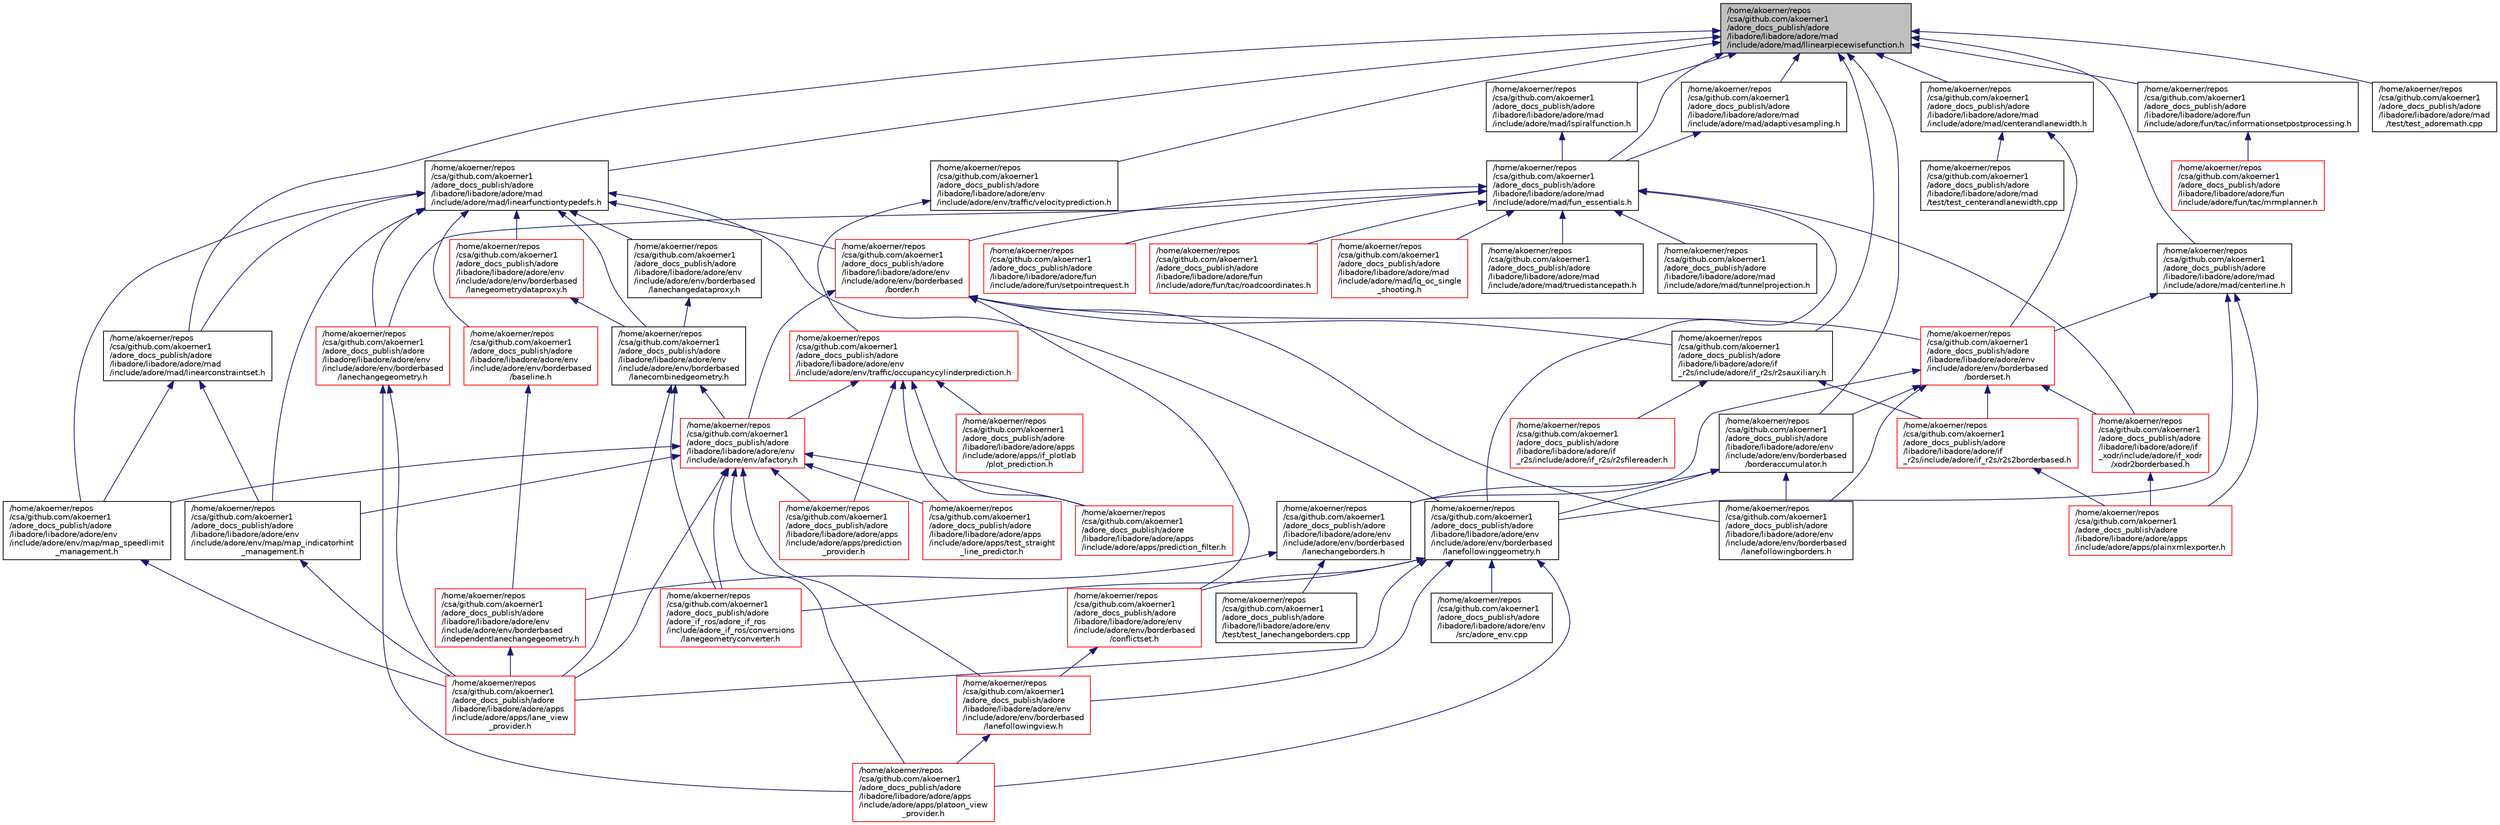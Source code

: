 digraph "/home/akoerner/repos/csa/github.com/akoerner1/adore_docs_publish/adore/libadore/libadore/adore/mad/include/adore/mad/llinearpiecewisefunction.h"
{
 // LATEX_PDF_SIZE
  edge [fontname="Helvetica",fontsize="10",labelfontname="Helvetica",labelfontsize="10"];
  node [fontname="Helvetica",fontsize="10",shape=record];
  Node1 [label="/home/akoerner/repos\l/csa/github.com/akoerner1\l/adore_docs_publish/adore\l/libadore/libadore/adore/mad\l/include/adore/mad/llinearpiecewisefunction.h",height=0.2,width=0.4,color="black", fillcolor="grey75", style="filled", fontcolor="black",tooltip=" "];
  Node1 -> Node2 [dir="back",color="midnightblue",fontsize="10",style="solid",fontname="Helvetica"];
  Node2 [label="/home/akoerner/repos\l/csa/github.com/akoerner1\l/adore_docs_publish/adore\l/libadore/libadore/adore/env\l/include/adore/env/borderbased\l/borderaccumulator.h",height=0.2,width=0.4,color="black", fillcolor="white", style="filled",URL="$borderaccumulator_8h.html",tooltip=" "];
  Node2 -> Node3 [dir="back",color="midnightblue",fontsize="10",style="solid",fontname="Helvetica"];
  Node3 [label="/home/akoerner/repos\l/csa/github.com/akoerner1\l/adore_docs_publish/adore\l/libadore/libadore/adore/env\l/include/adore/env/borderbased\l/lanechangeborders.h",height=0.2,width=0.4,color="black", fillcolor="white", style="filled",URL="$lanechangeborders_8h.html",tooltip=" "];
  Node3 -> Node4 [dir="back",color="midnightblue",fontsize="10",style="solid",fontname="Helvetica"];
  Node4 [label="/home/akoerner/repos\l/csa/github.com/akoerner1\l/adore_docs_publish/adore\l/libadore/libadore/adore/env\l/include/adore/env/borderbased\l/independentlanechangegeometry.h",height=0.2,width=0.4,color="red", fillcolor="white", style="filled",URL="$independentlanechangegeometry_8h.html",tooltip=" "];
  Node4 -> Node5 [dir="back",color="midnightblue",fontsize="10",style="solid",fontname="Helvetica"];
  Node5 [label="/home/akoerner/repos\l/csa/github.com/akoerner1\l/adore_docs_publish/adore\l/libadore/libadore/adore/apps\l/include/adore/apps/lane_view\l_provider.h",height=0.2,width=0.4,color="red", fillcolor="white", style="filled",URL="$lane__view__provider_8h.html",tooltip=" "];
  Node3 -> Node8 [dir="back",color="midnightblue",fontsize="10",style="solid",fontname="Helvetica"];
  Node8 [label="/home/akoerner/repos\l/csa/github.com/akoerner1\l/adore_docs_publish/adore\l/libadore/libadore/adore/env\l/test/test_lanechangeborders.cpp",height=0.2,width=0.4,color="black", fillcolor="white", style="filled",URL="$test__lanechangeborders_8cpp.html",tooltip=" "];
  Node2 -> Node9 [dir="back",color="midnightblue",fontsize="10",style="solid",fontname="Helvetica"];
  Node9 [label="/home/akoerner/repos\l/csa/github.com/akoerner1\l/adore_docs_publish/adore\l/libadore/libadore/adore/env\l/include/adore/env/borderbased\l/lanefollowingborders.h",height=0.2,width=0.4,color="black", fillcolor="white", style="filled",URL="$lanefollowingborders_8h.html",tooltip=" "];
  Node2 -> Node10 [dir="back",color="midnightblue",fontsize="10",style="solid",fontname="Helvetica"];
  Node10 [label="/home/akoerner/repos\l/csa/github.com/akoerner1\l/adore_docs_publish/adore\l/libadore/libadore/adore/env\l/include/adore/env/borderbased\l/lanefollowinggeometry.h",height=0.2,width=0.4,color="black", fillcolor="white", style="filled",URL="$lanefollowinggeometry_8h.html",tooltip=" "];
  Node10 -> Node11 [dir="back",color="midnightblue",fontsize="10",style="solid",fontname="Helvetica"];
  Node11 [label="/home/akoerner/repos\l/csa/github.com/akoerner1\l/adore_docs_publish/adore\l/adore_if_ros/adore_if_ros\l/include/adore_if_ros/conversions\l/lanegeometryconverter.h",height=0.2,width=0.4,color="red", fillcolor="white", style="filled",URL="$lanegeometryconverter_8h.html",tooltip=" "];
  Node10 -> Node5 [dir="back",color="midnightblue",fontsize="10",style="solid",fontname="Helvetica"];
  Node10 -> Node55 [dir="back",color="midnightblue",fontsize="10",style="solid",fontname="Helvetica"];
  Node55 [label="/home/akoerner/repos\l/csa/github.com/akoerner1\l/adore_docs_publish/adore\l/libadore/libadore/adore/apps\l/include/adore/apps/platoon_view\l_provider.h",height=0.2,width=0.4,color="red", fillcolor="white", style="filled",URL="$platoon__view__provider_8h.html",tooltip=" "];
  Node10 -> Node56 [dir="back",color="midnightblue",fontsize="10",style="solid",fontname="Helvetica"];
  Node56 [label="/home/akoerner/repos\l/csa/github.com/akoerner1\l/adore_docs_publish/adore\l/libadore/libadore/adore/env\l/include/adore/env/borderbased\l/conflictset.h",height=0.2,width=0.4,color="red", fillcolor="white", style="filled",URL="$env_2include_2adore_2env_2borderbased_2conflictset_8h.html",tooltip=" "];
  Node56 -> Node60 [dir="back",color="midnightblue",fontsize="10",style="solid",fontname="Helvetica"];
  Node60 [label="/home/akoerner/repos\l/csa/github.com/akoerner1\l/adore_docs_publish/adore\l/libadore/libadore/adore/env\l/include/adore/env/borderbased\l/lanefollowingview.h",height=0.2,width=0.4,color="red", fillcolor="white", style="filled",URL="$lanefollowingview_8h.html",tooltip=" "];
  Node60 -> Node55 [dir="back",color="midnightblue",fontsize="10",style="solid",fontname="Helvetica"];
  Node10 -> Node60 [dir="back",color="midnightblue",fontsize="10",style="solid",fontname="Helvetica"];
  Node10 -> Node64 [dir="back",color="midnightblue",fontsize="10",style="solid",fontname="Helvetica"];
  Node64 [label="/home/akoerner/repos\l/csa/github.com/akoerner1\l/adore_docs_publish/adore\l/libadore/libadore/adore/env\l/src/adore_env.cpp",height=0.2,width=0.4,color="black", fillcolor="white", style="filled",URL="$adore__env_8cpp.html",tooltip=" "];
  Node1 -> Node65 [dir="back",color="midnightblue",fontsize="10",style="solid",fontname="Helvetica"];
  Node65 [label="/home/akoerner/repos\l/csa/github.com/akoerner1\l/adore_docs_publish/adore\l/libadore/libadore/adore/env\l/include/adore/env/traffic/velocityprediction.h",height=0.2,width=0.4,color="black", fillcolor="white", style="filled",URL="$velocityprediction_8h.html",tooltip=" "];
  Node65 -> Node66 [dir="back",color="midnightblue",fontsize="10",style="solid",fontname="Helvetica"];
  Node66 [label="/home/akoerner/repos\l/csa/github.com/akoerner1\l/adore_docs_publish/adore\l/libadore/libadore/adore/env\l/include/adore/env/traffic/occupancycylinderprediction.h",height=0.2,width=0.4,color="red", fillcolor="white", style="filled",URL="$occupancycylinderprediction_8h.html",tooltip=" "];
  Node66 -> Node67 [dir="back",color="midnightblue",fontsize="10",style="solid",fontname="Helvetica"];
  Node67 [label="/home/akoerner/repos\l/csa/github.com/akoerner1\l/adore_docs_publish/adore\l/libadore/libadore/adore/apps\l/include/adore/apps/if_plotlab\l/plot_prediction.h",height=0.2,width=0.4,color="red", fillcolor="white", style="filled",URL="$plot__prediction_8h.html",tooltip=" "];
  Node66 -> Node72 [dir="back",color="midnightblue",fontsize="10",style="solid",fontname="Helvetica"];
  Node72 [label="/home/akoerner/repos\l/csa/github.com/akoerner1\l/adore_docs_publish/adore\l/libadore/libadore/adore/apps\l/include/adore/apps/prediction_filter.h",height=0.2,width=0.4,color="red", fillcolor="white", style="filled",URL="$prediction__filter_8h.html",tooltip=" "];
  Node66 -> Node73 [dir="back",color="midnightblue",fontsize="10",style="solid",fontname="Helvetica"];
  Node73 [label="/home/akoerner/repos\l/csa/github.com/akoerner1\l/adore_docs_publish/adore\l/libadore/libadore/adore/apps\l/include/adore/apps/prediction\l_provider.h",height=0.2,width=0.4,color="red", fillcolor="white", style="filled",URL="$prediction__provider_8h.html",tooltip=" "];
  Node66 -> Node74 [dir="back",color="midnightblue",fontsize="10",style="solid",fontname="Helvetica"];
  Node74 [label="/home/akoerner/repos\l/csa/github.com/akoerner1\l/adore_docs_publish/adore\l/libadore/libadore/adore/apps\l/include/adore/apps/test_straight\l_line_predictor.h",height=0.2,width=0.4,color="red", fillcolor="white", style="filled",URL="$test__straight__line__predictor_8h.html",tooltip=" "];
  Node66 -> Node75 [dir="back",color="midnightblue",fontsize="10",style="solid",fontname="Helvetica"];
  Node75 [label="/home/akoerner/repos\l/csa/github.com/akoerner1\l/adore_docs_publish/adore\l/libadore/libadore/adore/env\l/include/adore/env/afactory.h",height=0.2,width=0.4,color="red", fillcolor="white", style="filled",URL="$env_2include_2adore_2env_2afactory_8h.html",tooltip=" "];
  Node75 -> Node11 [dir="back",color="midnightblue",fontsize="10",style="solid",fontname="Helvetica"];
  Node75 -> Node5 [dir="back",color="midnightblue",fontsize="10",style="solid",fontname="Helvetica"];
  Node75 -> Node55 [dir="back",color="midnightblue",fontsize="10",style="solid",fontname="Helvetica"];
  Node75 -> Node72 [dir="back",color="midnightblue",fontsize="10",style="solid",fontname="Helvetica"];
  Node75 -> Node73 [dir="back",color="midnightblue",fontsize="10",style="solid",fontname="Helvetica"];
  Node75 -> Node74 [dir="back",color="midnightblue",fontsize="10",style="solid",fontname="Helvetica"];
  Node75 -> Node60 [dir="back",color="midnightblue",fontsize="10",style="solid",fontname="Helvetica"];
  Node75 -> Node114 [dir="back",color="midnightblue",fontsize="10",style="solid",fontname="Helvetica"];
  Node114 [label="/home/akoerner/repos\l/csa/github.com/akoerner1\l/adore_docs_publish/adore\l/libadore/libadore/adore/env\l/include/adore/env/map/map_indicatorhint\l_management.h",height=0.2,width=0.4,color="black", fillcolor="white", style="filled",URL="$map__indicatorhint__management_8h.html",tooltip=" "];
  Node114 -> Node5 [dir="back",color="midnightblue",fontsize="10",style="solid",fontname="Helvetica"];
  Node75 -> Node115 [dir="back",color="midnightblue",fontsize="10",style="solid",fontname="Helvetica"];
  Node115 [label="/home/akoerner/repos\l/csa/github.com/akoerner1\l/adore_docs_publish/adore\l/libadore/libadore/adore/env\l/include/adore/env/map/map_speedlimit\l_management.h",height=0.2,width=0.4,color="black", fillcolor="white", style="filled",URL="$map__speedlimit__management_8h.html",tooltip=" "];
  Node115 -> Node5 [dir="back",color="midnightblue",fontsize="10",style="solid",fontname="Helvetica"];
  Node1 -> Node128 [dir="back",color="midnightblue",fontsize="10",style="solid",fontname="Helvetica"];
  Node128 [label="/home/akoerner/repos\l/csa/github.com/akoerner1\l/adore_docs_publish/adore\l/libadore/libadore/adore/fun\l/include/adore/fun/tac/informationsetpostprocessing.h",height=0.2,width=0.4,color="black", fillcolor="white", style="filled",URL="$informationsetpostprocessing_8h.html",tooltip=" "];
  Node128 -> Node129 [dir="back",color="midnightblue",fontsize="10",style="solid",fontname="Helvetica"];
  Node129 [label="/home/akoerner/repos\l/csa/github.com/akoerner1\l/adore_docs_publish/adore\l/libadore/libadore/adore/fun\l/include/adore/fun/tac/mrmplanner.h",height=0.2,width=0.4,color="red", fillcolor="white", style="filled",URL="$mrmplanner_8h.html",tooltip=" "];
  Node1 -> Node134 [dir="back",color="midnightblue",fontsize="10",style="solid",fontname="Helvetica"];
  Node134 [label="/home/akoerner/repos\l/csa/github.com/akoerner1\l/adore_docs_publish/adore\l/libadore/libadore/adore/if\l_r2s/include/adore/if_r2s/r2sauxiliary.h",height=0.2,width=0.4,color="black", fillcolor="white", style="filled",URL="$r2sauxiliary_8h.html",tooltip=" "];
  Node134 -> Node135 [dir="back",color="midnightblue",fontsize="10",style="solid",fontname="Helvetica"];
  Node135 [label="/home/akoerner/repos\l/csa/github.com/akoerner1\l/adore_docs_publish/adore\l/libadore/libadore/adore/if\l_r2s/include/adore/if_r2s/r2s2borderbased.h",height=0.2,width=0.4,color="red", fillcolor="white", style="filled",URL="$r2s2borderbased_8h.html",tooltip=" "];
  Node135 -> Node136 [dir="back",color="midnightblue",fontsize="10",style="solid",fontname="Helvetica"];
  Node136 [label="/home/akoerner/repos\l/csa/github.com/akoerner1\l/adore_docs_publish/adore\l/libadore/libadore/adore/apps\l/include/adore/apps/plainxmlexporter.h",height=0.2,width=0.4,color="red", fillcolor="white", style="filled",URL="$plainxmlexporter_8h.html",tooltip=" "];
  Node134 -> Node139 [dir="back",color="midnightblue",fontsize="10",style="solid",fontname="Helvetica"];
  Node139 [label="/home/akoerner/repos\l/csa/github.com/akoerner1\l/adore_docs_publish/adore\l/libadore/libadore/adore/if\l_r2s/include/adore/if_r2s/r2sfilereader.h",height=0.2,width=0.4,color="red", fillcolor="white", style="filled",URL="$r2sfilereader_8h.html",tooltip=" "];
  Node1 -> Node141 [dir="back",color="midnightblue",fontsize="10",style="solid",fontname="Helvetica"];
  Node141 [label="/home/akoerner/repos\l/csa/github.com/akoerner1\l/adore_docs_publish/adore\l/libadore/libadore/adore/mad\l/include/adore/mad/adaptivesampling.h",height=0.2,width=0.4,color="black", fillcolor="white", style="filled",URL="$adaptivesampling_8h.html",tooltip=" "];
  Node141 -> Node142 [dir="back",color="midnightblue",fontsize="10",style="solid",fontname="Helvetica"];
  Node142 [label="/home/akoerner/repos\l/csa/github.com/akoerner1\l/adore_docs_publish/adore\l/libadore/libadore/adore/mad\l/include/adore/mad/fun_essentials.h",height=0.2,width=0.4,color="black", fillcolor="white", style="filled",URL="$fun__essentials_8h.html",tooltip=" "];
  Node142 -> Node143 [dir="back",color="midnightblue",fontsize="10",style="solid",fontname="Helvetica"];
  Node143 [label="/home/akoerner/repos\l/csa/github.com/akoerner1\l/adore_docs_publish/adore\l/libadore/libadore/adore/env\l/include/adore/env/borderbased\l/border.h",height=0.2,width=0.4,color="red", fillcolor="white", style="filled",URL="$border_8h.html",tooltip=" "];
  Node143 -> Node75 [dir="back",color="midnightblue",fontsize="10",style="solid",fontname="Helvetica"];
  Node143 -> Node147 [dir="back",color="midnightblue",fontsize="10",style="solid",fontname="Helvetica"];
  Node147 [label="/home/akoerner/repos\l/csa/github.com/akoerner1\l/adore_docs_publish/adore\l/libadore/libadore/adore/env\l/include/adore/env/borderbased\l/borderset.h",height=0.2,width=0.4,color="red", fillcolor="white", style="filled",URL="$borderset_8h.html",tooltip=" "];
  Node147 -> Node2 [dir="back",color="midnightblue",fontsize="10",style="solid",fontname="Helvetica"];
  Node147 -> Node3 [dir="back",color="midnightblue",fontsize="10",style="solid",fontname="Helvetica"];
  Node147 -> Node9 [dir="back",color="midnightblue",fontsize="10",style="solid",fontname="Helvetica"];
  Node147 -> Node135 [dir="back",color="midnightblue",fontsize="10",style="solid",fontname="Helvetica"];
  Node147 -> Node156 [dir="back",color="midnightblue",fontsize="10",style="solid",fontname="Helvetica"];
  Node156 [label="/home/akoerner/repos\l/csa/github.com/akoerner1\l/adore_docs_publish/adore\l/libadore/libadore/adore/if\l_xodr/include/adore/if_xodr\l/xodr2borderbased.h",height=0.2,width=0.4,color="red", fillcolor="white", style="filled",URL="$xodr2borderbased_8h.html",tooltip=" "];
  Node156 -> Node136 [dir="back",color="midnightblue",fontsize="10",style="solid",fontname="Helvetica"];
  Node143 -> Node56 [dir="back",color="midnightblue",fontsize="10",style="solid",fontname="Helvetica"];
  Node143 -> Node9 [dir="back",color="midnightblue",fontsize="10",style="solid",fontname="Helvetica"];
  Node143 -> Node134 [dir="back",color="midnightblue",fontsize="10",style="solid",fontname="Helvetica"];
  Node142 -> Node153 [dir="back",color="midnightblue",fontsize="10",style="solid",fontname="Helvetica"];
  Node153 [label="/home/akoerner/repos\l/csa/github.com/akoerner1\l/adore_docs_publish/adore\l/libadore/libadore/adore/env\l/include/adore/env/borderbased\l/lanechangegeometry.h",height=0.2,width=0.4,color="red", fillcolor="white", style="filled",URL="$lanechangegeometry_8h.html",tooltip=" "];
  Node153 -> Node5 [dir="back",color="midnightblue",fontsize="10",style="solid",fontname="Helvetica"];
  Node153 -> Node55 [dir="back",color="midnightblue",fontsize="10",style="solid",fontname="Helvetica"];
  Node142 -> Node10 [dir="back",color="midnightblue",fontsize="10",style="solid",fontname="Helvetica"];
  Node142 -> Node167 [dir="back",color="midnightblue",fontsize="10",style="solid",fontname="Helvetica"];
  Node167 [label="/home/akoerner/repos\l/csa/github.com/akoerner1\l/adore_docs_publish/adore\l/libadore/libadore/adore/fun\l/include/adore/fun/setpointrequest.h",height=0.2,width=0.4,color="red", fillcolor="white", style="filled",URL="$setpointrequest_8h.html",tooltip=" "];
  Node142 -> Node220 [dir="back",color="midnightblue",fontsize="10",style="solid",fontname="Helvetica"];
  Node220 [label="/home/akoerner/repos\l/csa/github.com/akoerner1\l/adore_docs_publish/adore\l/libadore/libadore/adore/fun\l/include/adore/fun/tac/roadcoordinates.h",height=0.2,width=0.4,color="red", fillcolor="white", style="filled",URL="$roadcoordinates_8h.html",tooltip=" "];
  Node142 -> Node156 [dir="back",color="midnightblue",fontsize="10",style="solid",fontname="Helvetica"];
  Node142 -> Node221 [dir="back",color="midnightblue",fontsize="10",style="solid",fontname="Helvetica"];
  Node221 [label="/home/akoerner/repos\l/csa/github.com/akoerner1\l/adore_docs_publish/adore\l/libadore/libadore/adore/mad\l/include/adore/mad/lq_oc_single\l_shooting.h",height=0.2,width=0.4,color="red", fillcolor="white", style="filled",URL="$lq__oc__single__shooting_8h.html",tooltip=" "];
  Node142 -> Node222 [dir="back",color="midnightblue",fontsize="10",style="solid",fontname="Helvetica"];
  Node222 [label="/home/akoerner/repos\l/csa/github.com/akoerner1\l/adore_docs_publish/adore\l/libadore/libadore/adore/mad\l/include/adore/mad/truedistancepath.h",height=0.2,width=0.4,color="black", fillcolor="white", style="filled",URL="$truedistancepath_8h.html",tooltip=" "];
  Node142 -> Node223 [dir="back",color="midnightblue",fontsize="10",style="solid",fontname="Helvetica"];
  Node223 [label="/home/akoerner/repos\l/csa/github.com/akoerner1\l/adore_docs_publish/adore\l/libadore/libadore/adore/mad\l/include/adore/mad/tunnelprojection.h",height=0.2,width=0.4,color="black", fillcolor="white", style="filled",URL="$tunnelprojection_8h.html",tooltip=" "];
  Node1 -> Node224 [dir="back",color="midnightblue",fontsize="10",style="solid",fontname="Helvetica"];
  Node224 [label="/home/akoerner/repos\l/csa/github.com/akoerner1\l/adore_docs_publish/adore\l/libadore/libadore/adore/mad\l/include/adore/mad/centerandlanewidth.h",height=0.2,width=0.4,color="black", fillcolor="white", style="filled",URL="$centerandlanewidth_8h.html",tooltip=" "];
  Node224 -> Node147 [dir="back",color="midnightblue",fontsize="10",style="solid",fontname="Helvetica"];
  Node224 -> Node225 [dir="back",color="midnightblue",fontsize="10",style="solid",fontname="Helvetica"];
  Node225 [label="/home/akoerner/repos\l/csa/github.com/akoerner1\l/adore_docs_publish/adore\l/libadore/libadore/adore/mad\l/test/test_centerandlanewidth.cpp",height=0.2,width=0.4,color="black", fillcolor="white", style="filled",URL="$test__centerandlanewidth_8cpp.html",tooltip=" "];
  Node1 -> Node226 [dir="back",color="midnightblue",fontsize="10",style="solid",fontname="Helvetica"];
  Node226 [label="/home/akoerner/repos\l/csa/github.com/akoerner1\l/adore_docs_publish/adore\l/libadore/libadore/adore/mad\l/include/adore/mad/centerline.h",height=0.2,width=0.4,color="black", fillcolor="white", style="filled",URL="$centerline_8h.html",tooltip=" "];
  Node226 -> Node136 [dir="back",color="midnightblue",fontsize="10",style="solid",fontname="Helvetica"];
  Node226 -> Node147 [dir="back",color="midnightblue",fontsize="10",style="solid",fontname="Helvetica"];
  Node226 -> Node10 [dir="back",color="midnightblue",fontsize="10",style="solid",fontname="Helvetica"];
  Node1 -> Node142 [dir="back",color="midnightblue",fontsize="10",style="solid",fontname="Helvetica"];
  Node1 -> Node227 [dir="back",color="midnightblue",fontsize="10",style="solid",fontname="Helvetica"];
  Node227 [label="/home/akoerner/repos\l/csa/github.com/akoerner1\l/adore_docs_publish/adore\l/libadore/libadore/adore/mad\l/include/adore/mad/linearconstraintset.h",height=0.2,width=0.4,color="black", fillcolor="white", style="filled",URL="$linearconstraintset_8h.html",tooltip=" "];
  Node227 -> Node114 [dir="back",color="midnightblue",fontsize="10",style="solid",fontname="Helvetica"];
  Node227 -> Node115 [dir="back",color="midnightblue",fontsize="10",style="solid",fontname="Helvetica"];
  Node1 -> Node228 [dir="back",color="midnightblue",fontsize="10",style="solid",fontname="Helvetica"];
  Node228 [label="/home/akoerner/repos\l/csa/github.com/akoerner1\l/adore_docs_publish/adore\l/libadore/libadore/adore/mad\l/include/adore/mad/linearfunctiontypedefs.h",height=0.2,width=0.4,color="black", fillcolor="white", style="filled",URL="$linearfunctiontypedefs_8h.html",tooltip=" "];
  Node228 -> Node162 [dir="back",color="midnightblue",fontsize="10",style="solid",fontname="Helvetica"];
  Node162 [label="/home/akoerner/repos\l/csa/github.com/akoerner1\l/adore_docs_publish/adore\l/libadore/libadore/adore/env\l/include/adore/env/borderbased\l/baseline.h",height=0.2,width=0.4,color="red", fillcolor="white", style="filled",URL="$baseline_8h.html",tooltip=" "];
  Node162 -> Node4 [dir="back",color="midnightblue",fontsize="10",style="solid",fontname="Helvetica"];
  Node228 -> Node143 [dir="back",color="midnightblue",fontsize="10",style="solid",fontname="Helvetica"];
  Node228 -> Node229 [dir="back",color="midnightblue",fontsize="10",style="solid",fontname="Helvetica"];
  Node229 [label="/home/akoerner/repos\l/csa/github.com/akoerner1\l/adore_docs_publish/adore\l/libadore/libadore/adore/env\l/include/adore/env/borderbased\l/lanechangedataproxy.h",height=0.2,width=0.4,color="black", fillcolor="white", style="filled",URL="$lanechangedataproxy_8h.html",tooltip=" "];
  Node229 -> Node230 [dir="back",color="midnightblue",fontsize="10",style="solid",fontname="Helvetica"];
  Node230 [label="/home/akoerner/repos\l/csa/github.com/akoerner1\l/adore_docs_publish/adore\l/libadore/libadore/adore/env\l/include/adore/env/borderbased\l/lanecombinedgeometry.h",height=0.2,width=0.4,color="black", fillcolor="white", style="filled",URL="$lanecombinedgeometry_8h.html",tooltip=" "];
  Node230 -> Node11 [dir="back",color="midnightblue",fontsize="10",style="solid",fontname="Helvetica"];
  Node230 -> Node5 [dir="back",color="midnightblue",fontsize="10",style="solid",fontname="Helvetica"];
  Node230 -> Node75 [dir="back",color="midnightblue",fontsize="10",style="solid",fontname="Helvetica"];
  Node228 -> Node153 [dir="back",color="midnightblue",fontsize="10",style="solid",fontname="Helvetica"];
  Node228 -> Node230 [dir="back",color="midnightblue",fontsize="10",style="solid",fontname="Helvetica"];
  Node228 -> Node10 [dir="back",color="midnightblue",fontsize="10",style="solid",fontname="Helvetica"];
  Node228 -> Node231 [dir="back",color="midnightblue",fontsize="10",style="solid",fontname="Helvetica"];
  Node231 [label="/home/akoerner/repos\l/csa/github.com/akoerner1\l/adore_docs_publish/adore\l/libadore/libadore/adore/env\l/include/adore/env/borderbased\l/lanegeometrydataproxy.h",height=0.2,width=0.4,color="red", fillcolor="white", style="filled",URL="$lanegeometrydataproxy_8h.html",tooltip=" "];
  Node231 -> Node230 [dir="back",color="midnightblue",fontsize="10",style="solid",fontname="Helvetica"];
  Node228 -> Node114 [dir="back",color="midnightblue",fontsize="10",style="solid",fontname="Helvetica"];
  Node228 -> Node115 [dir="back",color="midnightblue",fontsize="10",style="solid",fontname="Helvetica"];
  Node228 -> Node227 [dir="back",color="midnightblue",fontsize="10",style="solid",fontname="Helvetica"];
  Node1 -> Node232 [dir="back",color="midnightblue",fontsize="10",style="solid",fontname="Helvetica"];
  Node232 [label="/home/akoerner/repos\l/csa/github.com/akoerner1\l/adore_docs_publish/adore\l/libadore/libadore/adore/mad\l/include/adore/mad/lspiralfunction.h",height=0.2,width=0.4,color="black", fillcolor="white", style="filled",URL="$lspiralfunction_8h.html",tooltip=" "];
  Node232 -> Node142 [dir="back",color="midnightblue",fontsize="10",style="solid",fontname="Helvetica"];
  Node1 -> Node233 [dir="back",color="midnightblue",fontsize="10",style="solid",fontname="Helvetica"];
  Node233 [label="/home/akoerner/repos\l/csa/github.com/akoerner1\l/adore_docs_publish/adore\l/libadore/libadore/adore/mad\l/test/test_adoremath.cpp",height=0.2,width=0.4,color="black", fillcolor="white", style="filled",URL="$test__adoremath_8cpp.html",tooltip=" "];
}
